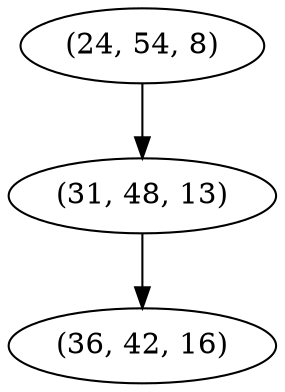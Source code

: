 digraph tree {
    "(24, 54, 8)";
    "(31, 48, 13)";
    "(36, 42, 16)";
    "(24, 54, 8)" -> "(31, 48, 13)";
    "(31, 48, 13)" -> "(36, 42, 16)";
}
